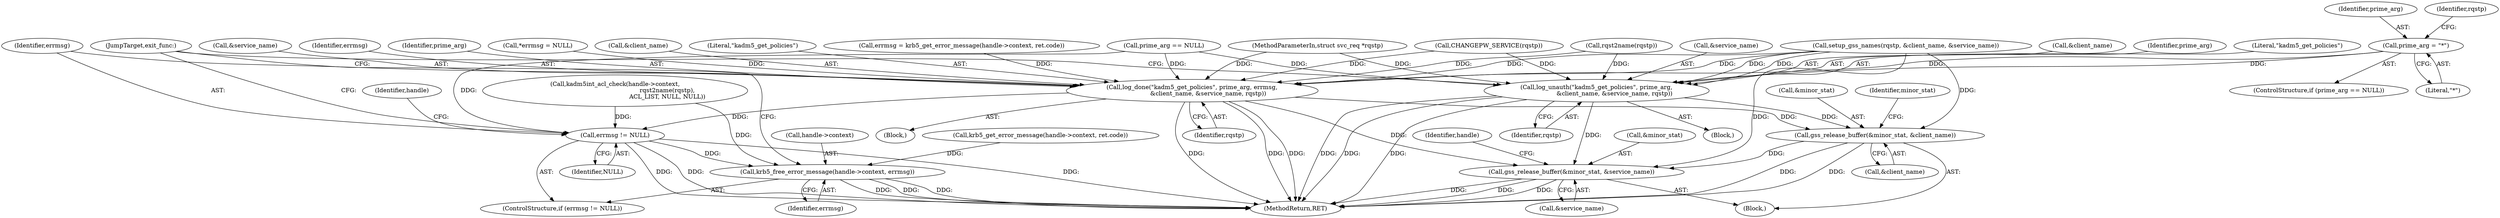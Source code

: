 digraph "0_krb5_83ed75feba32e46f736fcce0d96a0445f29b96c2_9@pointer" {
"1000179" [label="(Call,prime_arg = \"*\")"];
"1000202" [label="(Call,log_unauth(\"kadm5_get_policies\", prime_arg,\n                   &client_name, &service_name, rqstp))"];
"1000265" [label="(Call,gss_release_buffer(&minor_stat, &client_name))"];
"1000270" [label="(Call,gss_release_buffer(&minor_stat, &service_name))"];
"1000246" [label="(Call,log_done(\"kadm5_get_policies\", prime_arg, errmsg,\n                 &client_name, &service_name, rqstp))"];
"1000256" [label="(Call,errmsg != NULL)"];
"1000259" [label="(Call,krb5_free_error_message(handle->context, errmsg))"];
"1000175" [label="(ControlStructure,if (prime_arg == NULL))"];
"1000250" [label="(Call,&client_name)"];
"1000196" [label="(Block,)"];
"1000247" [label="(Literal,\"kadm5_get_policies\")"];
"1000258" [label="(Identifier,NULL)"];
"1000246" [label="(Call,log_done(\"kadm5_get_policies\", prime_arg, errmsg,\n                 &client_name, &service_name, rqstp))"];
"1000191" [label="(Call,rqst2name(rqstp))"];
"1000257" [label="(Identifier,errmsg)"];
"1000273" [label="(Call,&service_name)"];
"1000252" [label="(Call,&service_name)"];
"1000256" [label="(Call,errmsg != NULL)"];
"1000270" [label="(Call,gss_release_buffer(&minor_stat, &service_name))"];
"1000249" [label="(Identifier,errmsg)"];
"1000180" [label="(Identifier,prime_arg)"];
"1000205" [label="(Call,&client_name)"];
"1000248" [label="(Identifier,prime_arg)"];
"1000204" [label="(Identifier,prime_arg)"];
"1000117" [label="(Call,*errmsg = NULL)"];
"1000184" [label="(Call,CHANGEPW_SERVICE(rqstp))"];
"1000156" [label="(Call,setup_gss_names(rqstp, &client_name, &service_name))"];
"1000271" [label="(Call,&minor_stat)"];
"1000203" [label="(Literal,\"kadm5_get_policies\")"];
"1000264" [label="(JumpTarget,exit_func:)"];
"1000211" [label="(Block,)"];
"1000237" [label="(Call,errmsg = krb5_get_error_message(handle->context, ret.code))"];
"1000266" [label="(Call,&minor_stat)"];
"1000207" [label="(Call,&service_name)"];
"1000187" [label="(Call,kadm5int_acl_check(handle->context,\n                                                       rqst2name(rqstp),\n                                                       ACL_LIST, NULL, NULL))"];
"1000265" [label="(Call,gss_release_buffer(&minor_stat, &client_name))"];
"1000255" [label="(ControlStructure,if (errmsg != NULL))"];
"1000103" [label="(Block,)"];
"1000102" [label="(MethodParameterIn,struct svc_req *rqstp)"];
"1000202" [label="(Call,log_unauth(\"kadm5_get_policies\", prime_arg,\n                   &client_name, &service_name, rqstp))"];
"1000272" [label="(Identifier,minor_stat)"];
"1000268" [label="(Call,&client_name)"];
"1000179" [label="(Call,prime_arg = \"*\")"];
"1000263" [label="(Identifier,errmsg)"];
"1000176" [label="(Call,prime_arg == NULL)"];
"1000280" [label="(MethodReturn,RET)"];
"1000261" [label="(Identifier,handle)"];
"1000260" [label="(Call,handle->context)"];
"1000276" [label="(Identifier,handle)"];
"1000209" [label="(Identifier,rqstp)"];
"1000259" [label="(Call,krb5_free_error_message(handle->context, errmsg))"];
"1000185" [label="(Identifier,rqstp)"];
"1000239" [label="(Call,krb5_get_error_message(handle->context, ret.code))"];
"1000181" [label="(Literal,\"*\")"];
"1000254" [label="(Identifier,rqstp)"];
"1000179" -> "1000175"  [label="AST: "];
"1000179" -> "1000181"  [label="CFG: "];
"1000180" -> "1000179"  [label="AST: "];
"1000181" -> "1000179"  [label="AST: "];
"1000185" -> "1000179"  [label="CFG: "];
"1000179" -> "1000202"  [label="DDG: "];
"1000179" -> "1000246"  [label="DDG: "];
"1000202" -> "1000196"  [label="AST: "];
"1000202" -> "1000209"  [label="CFG: "];
"1000203" -> "1000202"  [label="AST: "];
"1000204" -> "1000202"  [label="AST: "];
"1000205" -> "1000202"  [label="AST: "];
"1000207" -> "1000202"  [label="AST: "];
"1000209" -> "1000202"  [label="AST: "];
"1000264" -> "1000202"  [label="CFG: "];
"1000202" -> "1000280"  [label="DDG: "];
"1000202" -> "1000280"  [label="DDG: "];
"1000202" -> "1000280"  [label="DDG: "];
"1000176" -> "1000202"  [label="DDG: "];
"1000156" -> "1000202"  [label="DDG: "];
"1000156" -> "1000202"  [label="DDG: "];
"1000184" -> "1000202"  [label="DDG: "];
"1000191" -> "1000202"  [label="DDG: "];
"1000102" -> "1000202"  [label="DDG: "];
"1000202" -> "1000265"  [label="DDG: "];
"1000202" -> "1000270"  [label="DDG: "];
"1000265" -> "1000103"  [label="AST: "];
"1000265" -> "1000268"  [label="CFG: "];
"1000266" -> "1000265"  [label="AST: "];
"1000268" -> "1000265"  [label="AST: "];
"1000272" -> "1000265"  [label="CFG: "];
"1000265" -> "1000280"  [label="DDG: "];
"1000265" -> "1000280"  [label="DDG: "];
"1000156" -> "1000265"  [label="DDG: "];
"1000246" -> "1000265"  [label="DDG: "];
"1000265" -> "1000270"  [label="DDG: "];
"1000270" -> "1000103"  [label="AST: "];
"1000270" -> "1000273"  [label="CFG: "];
"1000271" -> "1000270"  [label="AST: "];
"1000273" -> "1000270"  [label="AST: "];
"1000276" -> "1000270"  [label="CFG: "];
"1000270" -> "1000280"  [label="DDG: "];
"1000270" -> "1000280"  [label="DDG: "];
"1000270" -> "1000280"  [label="DDG: "];
"1000156" -> "1000270"  [label="DDG: "];
"1000246" -> "1000270"  [label="DDG: "];
"1000246" -> "1000211"  [label="AST: "];
"1000246" -> "1000254"  [label="CFG: "];
"1000247" -> "1000246"  [label="AST: "];
"1000248" -> "1000246"  [label="AST: "];
"1000249" -> "1000246"  [label="AST: "];
"1000250" -> "1000246"  [label="AST: "];
"1000252" -> "1000246"  [label="AST: "];
"1000254" -> "1000246"  [label="AST: "];
"1000257" -> "1000246"  [label="CFG: "];
"1000246" -> "1000280"  [label="DDG: "];
"1000246" -> "1000280"  [label="DDG: "];
"1000246" -> "1000280"  [label="DDG: "];
"1000176" -> "1000246"  [label="DDG: "];
"1000237" -> "1000246"  [label="DDG: "];
"1000117" -> "1000246"  [label="DDG: "];
"1000156" -> "1000246"  [label="DDG: "];
"1000156" -> "1000246"  [label="DDG: "];
"1000184" -> "1000246"  [label="DDG: "];
"1000191" -> "1000246"  [label="DDG: "];
"1000102" -> "1000246"  [label="DDG: "];
"1000246" -> "1000256"  [label="DDG: "];
"1000256" -> "1000255"  [label="AST: "];
"1000256" -> "1000258"  [label="CFG: "];
"1000257" -> "1000256"  [label="AST: "];
"1000258" -> "1000256"  [label="AST: "];
"1000261" -> "1000256"  [label="CFG: "];
"1000264" -> "1000256"  [label="CFG: "];
"1000256" -> "1000280"  [label="DDG: "];
"1000256" -> "1000280"  [label="DDG: "];
"1000256" -> "1000280"  [label="DDG: "];
"1000176" -> "1000256"  [label="DDG: "];
"1000187" -> "1000256"  [label="DDG: "];
"1000256" -> "1000259"  [label="DDG: "];
"1000259" -> "1000255"  [label="AST: "];
"1000259" -> "1000263"  [label="CFG: "];
"1000260" -> "1000259"  [label="AST: "];
"1000263" -> "1000259"  [label="AST: "];
"1000264" -> "1000259"  [label="CFG: "];
"1000259" -> "1000280"  [label="DDG: "];
"1000259" -> "1000280"  [label="DDG: "];
"1000259" -> "1000280"  [label="DDG: "];
"1000187" -> "1000259"  [label="DDG: "];
"1000239" -> "1000259"  [label="DDG: "];
}
